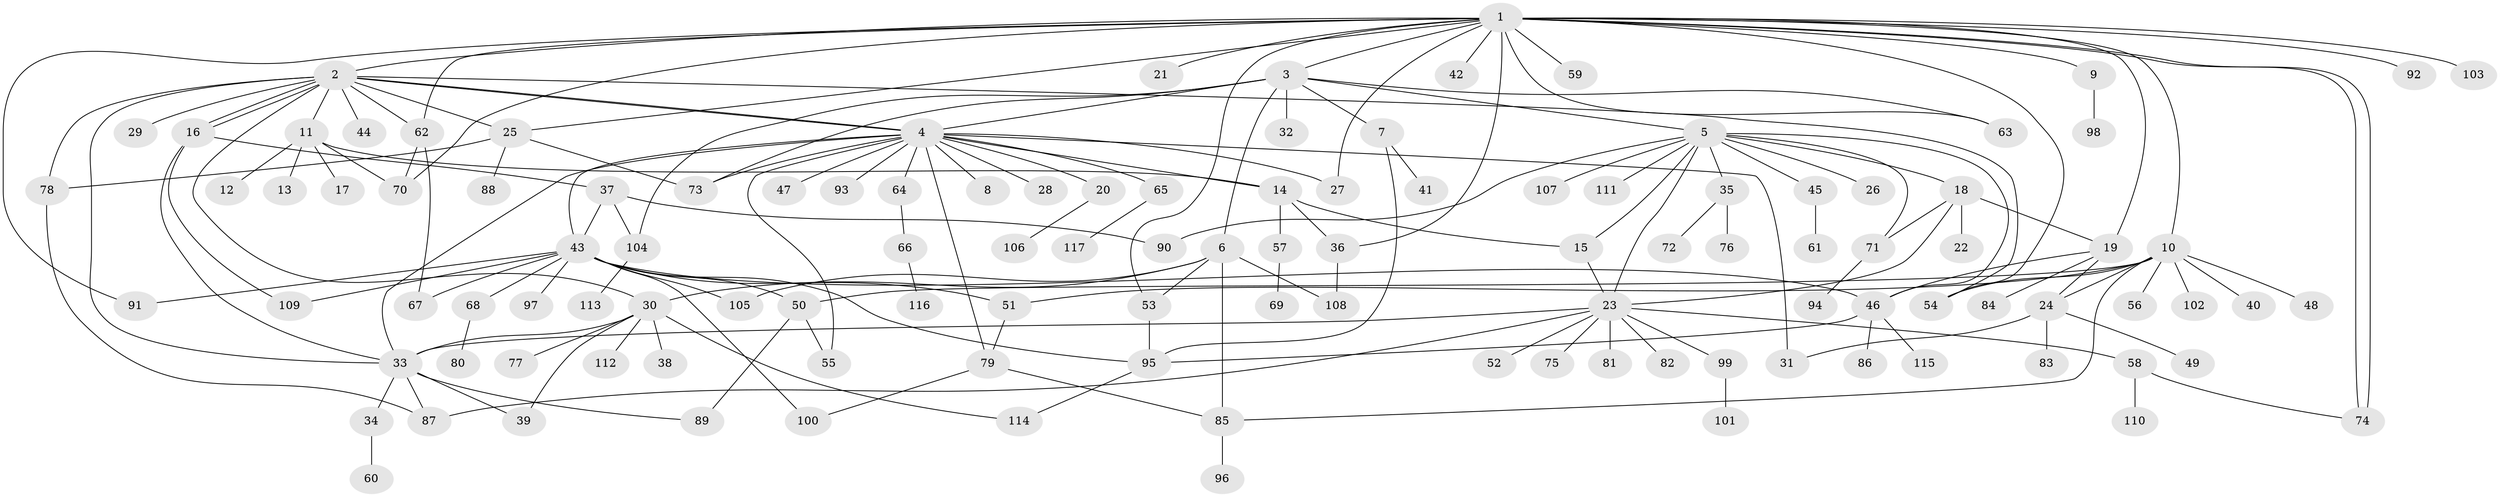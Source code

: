 // Generated by graph-tools (version 1.1) at 2025/46/03/09/25 04:46:54]
// undirected, 117 vertices, 172 edges
graph export_dot {
graph [start="1"]
  node [color=gray90,style=filled];
  1;
  2;
  3;
  4;
  5;
  6;
  7;
  8;
  9;
  10;
  11;
  12;
  13;
  14;
  15;
  16;
  17;
  18;
  19;
  20;
  21;
  22;
  23;
  24;
  25;
  26;
  27;
  28;
  29;
  30;
  31;
  32;
  33;
  34;
  35;
  36;
  37;
  38;
  39;
  40;
  41;
  42;
  43;
  44;
  45;
  46;
  47;
  48;
  49;
  50;
  51;
  52;
  53;
  54;
  55;
  56;
  57;
  58;
  59;
  60;
  61;
  62;
  63;
  64;
  65;
  66;
  67;
  68;
  69;
  70;
  71;
  72;
  73;
  74;
  75;
  76;
  77;
  78;
  79;
  80;
  81;
  82;
  83;
  84;
  85;
  86;
  87;
  88;
  89;
  90;
  91;
  92;
  93;
  94;
  95;
  96;
  97;
  98;
  99;
  100;
  101;
  102;
  103;
  104;
  105;
  106;
  107;
  108;
  109;
  110;
  111;
  112;
  113;
  114;
  115;
  116;
  117;
  1 -- 2;
  1 -- 3;
  1 -- 9;
  1 -- 10;
  1 -- 19;
  1 -- 21;
  1 -- 25;
  1 -- 27;
  1 -- 36;
  1 -- 42;
  1 -- 53;
  1 -- 54;
  1 -- 59;
  1 -- 62;
  1 -- 63;
  1 -- 70;
  1 -- 74;
  1 -- 74;
  1 -- 91;
  1 -- 92;
  1 -- 103;
  2 -- 4;
  2 -- 4;
  2 -- 11;
  2 -- 16;
  2 -- 16;
  2 -- 25;
  2 -- 29;
  2 -- 30;
  2 -- 33;
  2 -- 44;
  2 -- 54;
  2 -- 62;
  2 -- 78;
  3 -- 4;
  3 -- 5;
  3 -- 6;
  3 -- 7;
  3 -- 32;
  3 -- 63;
  3 -- 73;
  3 -- 104;
  4 -- 8;
  4 -- 14;
  4 -- 20;
  4 -- 27;
  4 -- 28;
  4 -- 31;
  4 -- 33;
  4 -- 43;
  4 -- 47;
  4 -- 55;
  4 -- 64;
  4 -- 65;
  4 -- 73;
  4 -- 79;
  4 -- 93;
  5 -- 15;
  5 -- 18;
  5 -- 23;
  5 -- 26;
  5 -- 35;
  5 -- 45;
  5 -- 46;
  5 -- 71;
  5 -- 90;
  5 -- 107;
  5 -- 111;
  6 -- 30;
  6 -- 53;
  6 -- 85;
  6 -- 105;
  6 -- 108;
  7 -- 41;
  7 -- 95;
  9 -- 98;
  10 -- 24;
  10 -- 40;
  10 -- 48;
  10 -- 50;
  10 -- 51;
  10 -- 54;
  10 -- 56;
  10 -- 85;
  10 -- 102;
  11 -- 12;
  11 -- 13;
  11 -- 14;
  11 -- 17;
  11 -- 70;
  14 -- 15;
  14 -- 36;
  14 -- 57;
  15 -- 23;
  16 -- 33;
  16 -- 37;
  16 -- 109;
  18 -- 19;
  18 -- 22;
  18 -- 23;
  18 -- 71;
  19 -- 24;
  19 -- 46;
  19 -- 84;
  20 -- 106;
  23 -- 33;
  23 -- 52;
  23 -- 58;
  23 -- 75;
  23 -- 81;
  23 -- 82;
  23 -- 87;
  23 -- 99;
  24 -- 31;
  24 -- 49;
  24 -- 83;
  25 -- 73;
  25 -- 78;
  25 -- 88;
  30 -- 33;
  30 -- 38;
  30 -- 39;
  30 -- 77;
  30 -- 112;
  30 -- 114;
  33 -- 34;
  33 -- 39;
  33 -- 87;
  33 -- 89;
  34 -- 60;
  35 -- 72;
  35 -- 76;
  36 -- 108;
  37 -- 43;
  37 -- 90;
  37 -- 104;
  43 -- 46;
  43 -- 50;
  43 -- 51;
  43 -- 67;
  43 -- 68;
  43 -- 91;
  43 -- 95;
  43 -- 97;
  43 -- 100;
  43 -- 105;
  43 -- 109;
  45 -- 61;
  46 -- 86;
  46 -- 95;
  46 -- 115;
  50 -- 55;
  50 -- 89;
  51 -- 79;
  53 -- 95;
  57 -- 69;
  58 -- 74;
  58 -- 110;
  62 -- 67;
  62 -- 70;
  64 -- 66;
  65 -- 117;
  66 -- 116;
  68 -- 80;
  71 -- 94;
  78 -- 87;
  79 -- 85;
  79 -- 100;
  85 -- 96;
  95 -- 114;
  99 -- 101;
  104 -- 113;
}
